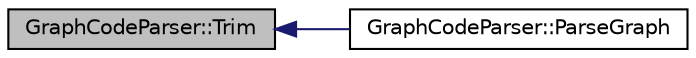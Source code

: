 digraph "GraphCodeParser::Trim"
{
  edge [fontname="Helvetica",fontsize="10",labelfontname="Helvetica",labelfontsize="10"];
  node [fontname="Helvetica",fontsize="10",shape=record];
  rankdir="LR";
  Node15 [label="GraphCodeParser::Trim",height=0.2,width=0.4,color="black", fillcolor="grey75", style="filled", fontcolor="black"];
  Node15 -> Node16 [dir="back",color="midnightblue",fontsize="10",style="solid",fontname="Helvetica"];
  Node16 [label="GraphCodeParser::ParseGraph",height=0.2,width=0.4,color="black", fillcolor="white", style="filled",URL="$d2/df0/class_graph_code_parser.html#a0dbb97040268e3b91c88dbac19bf14b0"];
}

